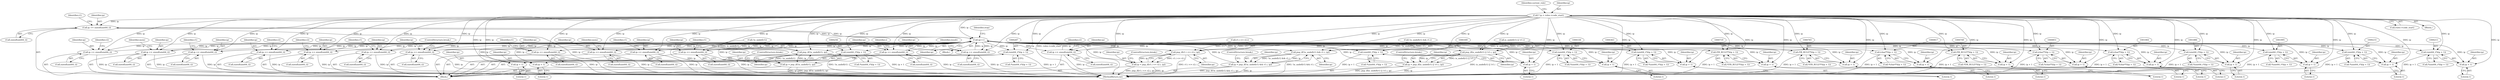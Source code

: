 digraph "0_yara_053e67e3ec81cc9268ce30eaf0d6663d8639ed1e@pointer" {
"1000119" [label="(Call,* ip = rules->code_start)"];
"1000210" [label="(Call,(uint64_t*)(ip + 1))"];
"1000212" [label="(Call,ip + 1)"];
"1000215" [label="(Call,ip += sizeof(uint64_t))"];
"1002719" [label="(Call,ip++)"];
"1000232" [label="(Call,(uint64_t*)(ip + 1))"];
"1000234" [label="(Call,ip + 1)"];
"1000237" [label="(Call,ip += sizeof(uint64_t))"];
"1000255" [label="(Call,(uint64_t*)(ip + 1))"];
"1000257" [label="(Call,ip + 1)"];
"1000260" [label="(Call,ip += sizeof(uint64_t))"];
"1000286" [label="(Call,(uint64_t*)(ip + 1))"];
"1000288" [label="(Call,ip + 1)"];
"1000291" [label="(Call,ip += sizeof(uint64_t))"];
"1000308" [label="(Call,(uint64_t*)(ip + 1))"];
"1000310" [label="(Call,ip + 1)"];
"1000313" [label="(Call,ip += sizeof(uint64_t))"];
"1000335" [label="(Call,(uint64_t*)(ip + 1))"];
"1000337" [label="(Call,ip + 1)"];
"1000340" [label="(Call,ip += sizeof(uint64_t))"];
"1000362" [label="(Call,(uint64_t*)(ip + 1))"];
"1000364" [label="(Call,ip + 1)"];
"1000367" [label="(Call,ip += sizeof(uint64_t))"];
"1000400" [label="(Call,jmp_if(!is_undef(r1), ip))"];
"1000398" [label="(Call,ip = jmp_if(!is_undef(r1), ip))"];
"1000417" [label="(Call,jmp_if(r1.i <= r2.i, ip))"];
"1000415" [label="(Call,ip = jmp_if(r1.i <= r2.i, ip))"];
"1000434" [label="(Call,jmp_if(!is_undef(r1) && r1.i, ip))"];
"1000432" [label="(Call,ip = jmp_if(!is_undef(r1) && r1.i, ip))"];
"1000451" [label="(Call,jmp_if(is_undef(r1) || !r1.i, ip))"];
"1000449" [label="(Call,ip = jmp_if(is_undef(r1) || !r1.i, ip))"];
"1000718" [label="(Call,(YR_RULE**)(ip + 1))"];
"1000720" [label="(Call,ip + 1)"];
"1000723" [label="(Call,ip += sizeof(uint64_t))"];
"1000748" [label="(Call,(YR_RULE**)(ip + 1))"];
"1000750" [label="(Call,ip + 1)"];
"1000753" [label="(Call,ip += sizeof(uint64_t))"];
"1000764" [label="(Call,(YR_RULE**)(ip + 1))"];
"1000766" [label="(Call,ip + 1)"];
"1000769" [label="(Call,ip += sizeof(uint64_t))"];
"1000816" [label="(Call,(char**)(ip + 1))"];
"1000818" [label="(Call,ip + 1)"];
"1000821" [label="(Call,ip += sizeof(uint64_t))"];
"1000850" [label="(Call,(char**)(ip + 1))"];
"1000852" [label="(Call,ip + 1)"];
"1000855" [label="(Call,ip += sizeof(uint64_t))"];
"1001063" [label="(Call,(char**)(ip + 1))"];
"1001065" [label="(Call,ip + 1)"];
"1001068" [label="(Call,ip += sizeof(uint64_t))"];
"1001885" [label="(Call,(uint64_t*)(ip + 1))"];
"1001887" [label="(Call,ip + 1)"];
"1001890" [label="(Call,ip += sizeof(uint64_t))"];
"1001994" [label="(Call,(uint64_t*)(ip + 1))"];
"1001996" [label="(Call,ip + 1)"];
"1001999" [label="(Call,ip += sizeof(uint64_t))"];
"1001997" [label="(Identifier,ip)"];
"1000217" [label="(Call,sizeof(uint64_t))"];
"1000315" [label="(Call,sizeof(uint64_t))"];
"1000369" [label="(Call,sizeof(uint64_t))"];
"1001068" [label="(Call,ip += sizeof(uint64_t))"];
"1000345" [label="(Identifier,r2)"];
"1000767" [label="(Identifier,ip)"];
"1000293" [label="(Call,sizeof(uint64_t))"];
"1001891" [label="(Identifier,ip)"];
"1000307" [label="(Call,*(uint64_t*)(ip + 1))"];
"1000819" [label="(Identifier,ip)"];
"1001070" [label="(Call,sizeof(uint64_t))"];
"1000259" [label="(Literal,1)"];
"1001994" [label="(Call,(uint64_t*)(ip + 1))"];
"1000770" [label="(Identifier,ip)"];
"1000334" [label="(Call,*(uint64_t*)(ip + 1))"];
"1000404" [label="(Identifier,ip)"];
"1001067" [label="(Literal,1)"];
"1000131" [label="(Identifier,current_rule)"];
"1000425" [label="(Identifier,ip)"];
"1000290" [label="(Literal,1)"];
"1000291" [label="(Call,ip += sizeof(uint64_t))"];
"1001993" [label="(Call,*(uint64_t*)(ip + 1))"];
"1000718" [label="(Call,(YR_RULE**)(ip + 1))"];
"1002719" [label="(Call,ip++)"];
"1000852" [label="(Call,ip + 1)"];
"1002001" [label="(Call,sizeof(uint64_t))"];
"1000723" [label="(Call,ip += sizeof(uint64_t))"];
"1000368" [label="(Identifier,ip)"];
"1000254" [label="(Call,*(uint64_t*)(ip + 1))"];
"1000751" [label="(Identifier,ip)"];
"1000856" [label="(Identifier,ip)"];
"1000860" [label="(Identifier,r1)"];
"1000451" [label="(Call,jmp_if(is_undef(r1) || !r1.i, ip))"];
"1000401" [label="(Call,!is_undef(r1))"];
"1000815" [label="(Call,*(char**)(ip + 1))"];
"1000361" [label="(Call,*(uint64_t*)(ip + 1))"];
"1002720" [label="(Identifier,ip)"];
"1000236" [label="(Literal,1)"];
"1000747" [label="(Call,*(YR_RULE**)(ip + 1))"];
"1000367" [label="(Call,ip += sizeof(uint64_t))"];
"1000342" [label="(Call,sizeof(uint64_t))"];
"1000717" [label="(Call,*(YR_RULE**)(ip + 1))"];
"1000432" [label="(Call,ip = jmp_if(!is_undef(r1) && r1.i, ip))"];
"1000120" [label="(Identifier,ip)"];
"1000768" [label="(Literal,1)"];
"1000433" [label="(Identifier,ip)"];
"1000366" [label="(Literal,1)"];
"1002727" [label="(MethodReturn,int)"];
"1000187" [label="(Identifier,stop)"];
"1001895" [label="(Identifier,result)"];
"1000823" [label="(Call,sizeof(uint64_t))"];
"1000754" [label="(Identifier,ip)"];
"1000285" [label="(Call,*(uint64_t*)(ip + 1))"];
"1000288" [label="(Call,ip + 1)"];
"1000337" [label="(Call,ip + 1)"];
"1000854" [label="(Literal,1)"];
"1000232" [label="(Call,(uint64_t*)(ip + 1))"];
"1000238" [label="(Identifier,ip)"];
"1000827" [label="(Identifier,r1)"];
"1000341" [label="(Identifier,ip)"];
"1001887" [label="(Call,ip + 1)"];
"1000729" [label="(Identifier,r1)"];
"1000755" [label="(Call,sizeof(uint64_t))"];
"1001066" [label="(Identifier,ip)"];
"1000255" [label="(Call,(uint64_t*)(ip + 1))"];
"1000121" [label="(Call,rules->code_start)"];
"1001889" [label="(Literal,1)"];
"1000821" [label="(Call,ip += sizeof(uint64_t))"];
"1000400" [label="(Call,jmp_if(!is_undef(r1), ip))"];
"1001884" [label="(Call,*(uint64_t*)(ip + 1))"];
"1000850" [label="(Call,(char**)(ip + 1))"];
"1001065" [label="(Call,ip + 1)"];
"1001998" [label="(Literal,1)"];
"1000417" [label="(Call,jmp_if(r1.i <= r2.i, ip))"];
"1000415" [label="(Call,ip = jmp_if(r1.i <= r2.i, ip))"];
"1000314" [label="(Identifier,ip)"];
"1000753" [label="(Call,ip += sizeof(uint64_t))"];
"1000188" [label="(Block,)"];
"1000820" [label="(Literal,1)"];
"1000339" [label="(Literal,1)"];
"1000857" [label="(Call,sizeof(uint64_t))"];
"1000763" [label="(Call,*(YR_RULE**)(ip + 1))"];
"1000372" [label="(Identifier,r2)"];
"1000818" [label="(Call,ip + 1)"];
"1000443" [label="(ControlStructure,break;)"];
"1000234" [label="(Call,ip + 1)"];
"1000721" [label="(Identifier,ip)"];
"1000416" [label="(Identifier,ip)"];
"1000119" [label="(Call,* ip = rules->code_start)"];
"1000362" [label="(Call,(uint64_t*)(ip + 1))"];
"1002004" [label="(Identifier,r2)"];
"1000853" [label="(Identifier,ip)"];
"1001885" [label="(Call,(uint64_t*)(ip + 1))"];
"1001073" [label="(Identifier,i)"];
"1000748" [label="(Call,(YR_RULE**)(ip + 1))"];
"1001996" [label="(Call,ip + 1)"];
"1000237" [label="(Call,ip += sizeof(uint64_t))"];
"1000192" [label="(Block,)"];
"1000855" [label="(Call,ip += sizeof(uint64_t))"];
"1001062" [label="(Call,*(char**)(ip + 1))"];
"1000750" [label="(Call,ip + 1)"];
"1000257" [label="(Call,ip + 1)"];
"1000816" [label="(Call,(char**)(ip + 1))"];
"1000265" [label="(Identifier,r2)"];
"1000209" [label="(Call,*(uint64_t*)(ip + 1))"];
"1000235" [label="(Identifier,ip)"];
"1001063" [label="(Call,(char**)(ip + 1))"];
"1000262" [label="(Call,sizeof(uint64_t))"];
"1001892" [label="(Call,sizeof(uint64_t))"];
"1000243" [label="(Identifier,mem)"];
"1000335" [label="(Call,(uint64_t*)(ip + 1))"];
"1000449" [label="(Call,ip = jmp_if(is_undef(r1) || !r1.i, ip))"];
"1000849" [label="(Call,*(char**)(ip + 1))"];
"1000752" [label="(Literal,1)"];
"1000215" [label="(Call,ip += sizeof(uint64_t))"];
"1000777" [label="(Identifier,r1)"];
"1000319" [label="(Identifier,r1)"];
"1000231" [label="(Call,*(uint64_t*)(ip + 1))"];
"1000286" [label="(Call,(uint64_t*)(ip + 1))"];
"1000338" [label="(Identifier,ip)"];
"1000210" [label="(Call,(uint64_t*)(ip + 1))"];
"1000297" [label="(Identifier,mem)"];
"1000214" [label="(Literal,1)"];
"1000312" [label="(Literal,1)"];
"1000769" [label="(Call,ip += sizeof(uint64_t))"];
"1000434" [label="(Call,jmp_if(!is_undef(r1) && r1.i, ip))"];
"1000459" [label="(Identifier,ip)"];
"1000220" [label="(Identifier,r1)"];
"1001890" [label="(Call,ip += sizeof(uint64_t))"];
"1000260" [label="(Call,ip += sizeof(uint64_t))"];
"1000399" [label="(Identifier,ip)"];
"1000822" [label="(Identifier,ip)"];
"1000261" [label="(Identifier,ip)"];
"1000112" [label="(Block,)"];
"1000340" [label="(Call,ip += sizeof(uint64_t))"];
"1000450" [label="(Identifier,ip)"];
"1000764" [label="(Call,(YR_RULE**)(ip + 1))"];
"1000365" [label="(Identifier,ip)"];
"1001999" [label="(Call,ip += sizeof(uint64_t))"];
"1001888" [label="(Identifier,ip)"];
"1000426" [label="(ControlStructure,break;)"];
"1000216" [label="(Identifier,ip)"];
"1000364" [label="(Call,ip + 1)"];
"1000398" [label="(Call,ip = jmp_if(!is_undef(r1), ip))"];
"1000311" [label="(Identifier,ip)"];
"1000757" [label="(ControlStructure,break;)"];
"1000239" [label="(Call,sizeof(uint64_t))"];
"1000720" [label="(Call,ip + 1)"];
"1000452" [label="(Call,is_undef(r1) || !r1.i)"];
"1000213" [label="(Identifier,ip)"];
"1000313" [label="(Call,ip += sizeof(uint64_t))"];
"1000405" [label="(ControlStructure,break;)"];
"1000308" [label="(Call,(uint64_t*)(ip + 1))"];
"1000435" [label="(Call,!is_undef(r1) && r1.i)"];
"1000442" [label="(Identifier,ip)"];
"1000289" [label="(Identifier,ip)"];
"1000725" [label="(Call,sizeof(uint64_t))"];
"1000258" [label="(Identifier,ip)"];
"1000724" [label="(Identifier,ip)"];
"1000212" [label="(Call,ip + 1)"];
"1000292" [label="(Identifier,ip)"];
"1000460" [label="(ControlStructure,break;)"];
"1000310" [label="(Call,ip + 1)"];
"1000766" [label="(Call,ip + 1)"];
"1002000" [label="(Identifier,ip)"];
"1001069" [label="(Identifier,ip)"];
"1000722" [label="(Literal,1)"];
"1000771" [label="(Call,sizeof(uint64_t))"];
"1000418" [label="(Call,r1.i <= r2.i)"];
"1000119" -> "1000112"  [label="AST: "];
"1000119" -> "1000121"  [label="CFG: "];
"1000120" -> "1000119"  [label="AST: "];
"1000121" -> "1000119"  [label="AST: "];
"1000131" -> "1000119"  [label="CFG: "];
"1000119" -> "1002727"  [label="DDG: rules->code_start"];
"1000119" -> "1002727"  [label="DDG: ip"];
"1000119" -> "1000210"  [label="DDG: ip"];
"1000119" -> "1000212"  [label="DDG: ip"];
"1000119" -> "1000215"  [label="DDG: ip"];
"1000119" -> "1000232"  [label="DDG: ip"];
"1000119" -> "1000234"  [label="DDG: ip"];
"1000119" -> "1000237"  [label="DDG: ip"];
"1000119" -> "1000255"  [label="DDG: ip"];
"1000119" -> "1000257"  [label="DDG: ip"];
"1000119" -> "1000260"  [label="DDG: ip"];
"1000119" -> "1000286"  [label="DDG: ip"];
"1000119" -> "1000288"  [label="DDG: ip"];
"1000119" -> "1000291"  [label="DDG: ip"];
"1000119" -> "1000308"  [label="DDG: ip"];
"1000119" -> "1000310"  [label="DDG: ip"];
"1000119" -> "1000313"  [label="DDG: ip"];
"1000119" -> "1000335"  [label="DDG: ip"];
"1000119" -> "1000337"  [label="DDG: ip"];
"1000119" -> "1000340"  [label="DDG: ip"];
"1000119" -> "1000362"  [label="DDG: ip"];
"1000119" -> "1000364"  [label="DDG: ip"];
"1000119" -> "1000367"  [label="DDG: ip"];
"1000119" -> "1000400"  [label="DDG: ip"];
"1000119" -> "1000417"  [label="DDG: ip"];
"1000119" -> "1000434"  [label="DDG: ip"];
"1000119" -> "1000451"  [label="DDG: ip"];
"1000119" -> "1000718"  [label="DDG: ip"];
"1000119" -> "1000720"  [label="DDG: ip"];
"1000119" -> "1000723"  [label="DDG: ip"];
"1000119" -> "1000748"  [label="DDG: ip"];
"1000119" -> "1000750"  [label="DDG: ip"];
"1000119" -> "1000753"  [label="DDG: ip"];
"1000119" -> "1000764"  [label="DDG: ip"];
"1000119" -> "1000766"  [label="DDG: ip"];
"1000119" -> "1000769"  [label="DDG: ip"];
"1000119" -> "1000816"  [label="DDG: ip"];
"1000119" -> "1000818"  [label="DDG: ip"];
"1000119" -> "1000821"  [label="DDG: ip"];
"1000119" -> "1000850"  [label="DDG: ip"];
"1000119" -> "1000852"  [label="DDG: ip"];
"1000119" -> "1000855"  [label="DDG: ip"];
"1000119" -> "1001063"  [label="DDG: ip"];
"1000119" -> "1001065"  [label="DDG: ip"];
"1000119" -> "1001068"  [label="DDG: ip"];
"1000119" -> "1001885"  [label="DDG: ip"];
"1000119" -> "1001887"  [label="DDG: ip"];
"1000119" -> "1001890"  [label="DDG: ip"];
"1000119" -> "1001994"  [label="DDG: ip"];
"1000119" -> "1001996"  [label="DDG: ip"];
"1000119" -> "1001999"  [label="DDG: ip"];
"1000119" -> "1002719"  [label="DDG: ip"];
"1000210" -> "1000209"  [label="AST: "];
"1000210" -> "1000212"  [label="CFG: "];
"1000211" -> "1000210"  [label="AST: "];
"1000212" -> "1000210"  [label="AST: "];
"1000209" -> "1000210"  [label="CFG: "];
"1000210" -> "1002727"  [label="DDG: ip + 1"];
"1002719" -> "1000210"  [label="DDG: ip"];
"1000212" -> "1000214"  [label="CFG: "];
"1000213" -> "1000212"  [label="AST: "];
"1000214" -> "1000212"  [label="AST: "];
"1002719" -> "1000212"  [label="DDG: ip"];
"1000215" -> "1000192"  [label="AST: "];
"1000215" -> "1000217"  [label="CFG: "];
"1000216" -> "1000215"  [label="AST: "];
"1000217" -> "1000215"  [label="AST: "];
"1000220" -> "1000215"  [label="CFG: "];
"1000215" -> "1002727"  [label="DDG: ip"];
"1002719" -> "1000215"  [label="DDG: ip"];
"1000215" -> "1002719"  [label="DDG: ip"];
"1002719" -> "1000188"  [label="AST: "];
"1002719" -> "1002720"  [label="CFG: "];
"1002720" -> "1002719"  [label="AST: "];
"1000187" -> "1002719"  [label="CFG: "];
"1002719" -> "1002727"  [label="DDG: ip"];
"1002719" -> "1000232"  [label="DDG: ip"];
"1002719" -> "1000234"  [label="DDG: ip"];
"1002719" -> "1000237"  [label="DDG: ip"];
"1002719" -> "1000255"  [label="DDG: ip"];
"1002719" -> "1000257"  [label="DDG: ip"];
"1002719" -> "1000260"  [label="DDG: ip"];
"1002719" -> "1000286"  [label="DDG: ip"];
"1002719" -> "1000288"  [label="DDG: ip"];
"1002719" -> "1000291"  [label="DDG: ip"];
"1002719" -> "1000308"  [label="DDG: ip"];
"1002719" -> "1000310"  [label="DDG: ip"];
"1002719" -> "1000313"  [label="DDG: ip"];
"1002719" -> "1000335"  [label="DDG: ip"];
"1002719" -> "1000337"  [label="DDG: ip"];
"1002719" -> "1000340"  [label="DDG: ip"];
"1002719" -> "1000362"  [label="DDG: ip"];
"1002719" -> "1000364"  [label="DDG: ip"];
"1002719" -> "1000367"  [label="DDG: ip"];
"1002719" -> "1000400"  [label="DDG: ip"];
"1002719" -> "1000417"  [label="DDG: ip"];
"1002719" -> "1000434"  [label="DDG: ip"];
"1002719" -> "1000451"  [label="DDG: ip"];
"1002719" -> "1000718"  [label="DDG: ip"];
"1002719" -> "1000720"  [label="DDG: ip"];
"1002719" -> "1000723"  [label="DDG: ip"];
"1002719" -> "1000748"  [label="DDG: ip"];
"1002719" -> "1000750"  [label="DDG: ip"];
"1002719" -> "1000753"  [label="DDG: ip"];
"1002719" -> "1000764"  [label="DDG: ip"];
"1002719" -> "1000766"  [label="DDG: ip"];
"1002719" -> "1000769"  [label="DDG: ip"];
"1002719" -> "1000816"  [label="DDG: ip"];
"1002719" -> "1000818"  [label="DDG: ip"];
"1002719" -> "1000821"  [label="DDG: ip"];
"1002719" -> "1000850"  [label="DDG: ip"];
"1002719" -> "1000852"  [label="DDG: ip"];
"1002719" -> "1000855"  [label="DDG: ip"];
"1002719" -> "1001063"  [label="DDG: ip"];
"1002719" -> "1001065"  [label="DDG: ip"];
"1002719" -> "1001068"  [label="DDG: ip"];
"1002719" -> "1001885"  [label="DDG: ip"];
"1002719" -> "1001887"  [label="DDG: ip"];
"1002719" -> "1001890"  [label="DDG: ip"];
"1002719" -> "1001994"  [label="DDG: ip"];
"1002719" -> "1001996"  [label="DDG: ip"];
"1002719" -> "1001999"  [label="DDG: ip"];
"1000753" -> "1002719"  [label="DDG: ip"];
"1000723" -> "1002719"  [label="DDG: ip"];
"1000291" -> "1002719"  [label="DDG: ip"];
"1000237" -> "1002719"  [label="DDG: ip"];
"1000367" -> "1002719"  [label="DDG: ip"];
"1000449" -> "1002719"  [label="DDG: ip"];
"1000769" -> "1002719"  [label="DDG: ip"];
"1001890" -> "1002719"  [label="DDG: ip"];
"1000821" -> "1002719"  [label="DDG: ip"];
"1000260" -> "1002719"  [label="DDG: ip"];
"1000313" -> "1002719"  [label="DDG: ip"];
"1000340" -> "1002719"  [label="DDG: ip"];
"1000398" -> "1002719"  [label="DDG: ip"];
"1000415" -> "1002719"  [label="DDG: ip"];
"1000432" -> "1002719"  [label="DDG: ip"];
"1001068" -> "1002719"  [label="DDG: ip"];
"1001999" -> "1002719"  [label="DDG: ip"];
"1000855" -> "1002719"  [label="DDG: ip"];
"1000232" -> "1000231"  [label="AST: "];
"1000232" -> "1000234"  [label="CFG: "];
"1000233" -> "1000232"  [label="AST: "];
"1000234" -> "1000232"  [label="AST: "];
"1000231" -> "1000232"  [label="CFG: "];
"1000232" -> "1002727"  [label="DDG: ip + 1"];
"1000234" -> "1000236"  [label="CFG: "];
"1000235" -> "1000234"  [label="AST: "];
"1000236" -> "1000234"  [label="AST: "];
"1000237" -> "1000192"  [label="AST: "];
"1000237" -> "1000239"  [label="CFG: "];
"1000238" -> "1000237"  [label="AST: "];
"1000239" -> "1000237"  [label="AST: "];
"1000243" -> "1000237"  [label="CFG: "];
"1000237" -> "1002727"  [label="DDG: ip"];
"1000255" -> "1000254"  [label="AST: "];
"1000255" -> "1000257"  [label="CFG: "];
"1000256" -> "1000255"  [label="AST: "];
"1000257" -> "1000255"  [label="AST: "];
"1000254" -> "1000255"  [label="CFG: "];
"1000255" -> "1002727"  [label="DDG: ip + 1"];
"1000257" -> "1000259"  [label="CFG: "];
"1000258" -> "1000257"  [label="AST: "];
"1000259" -> "1000257"  [label="AST: "];
"1000260" -> "1000192"  [label="AST: "];
"1000260" -> "1000262"  [label="CFG: "];
"1000261" -> "1000260"  [label="AST: "];
"1000262" -> "1000260"  [label="AST: "];
"1000265" -> "1000260"  [label="CFG: "];
"1000260" -> "1002727"  [label="DDG: ip"];
"1000286" -> "1000285"  [label="AST: "];
"1000286" -> "1000288"  [label="CFG: "];
"1000287" -> "1000286"  [label="AST: "];
"1000288" -> "1000286"  [label="AST: "];
"1000285" -> "1000286"  [label="CFG: "];
"1000286" -> "1002727"  [label="DDG: ip + 1"];
"1000288" -> "1000290"  [label="CFG: "];
"1000289" -> "1000288"  [label="AST: "];
"1000290" -> "1000288"  [label="AST: "];
"1000291" -> "1000192"  [label="AST: "];
"1000291" -> "1000293"  [label="CFG: "];
"1000292" -> "1000291"  [label="AST: "];
"1000293" -> "1000291"  [label="AST: "];
"1000297" -> "1000291"  [label="CFG: "];
"1000291" -> "1002727"  [label="DDG: ip"];
"1000308" -> "1000307"  [label="AST: "];
"1000308" -> "1000310"  [label="CFG: "];
"1000309" -> "1000308"  [label="AST: "];
"1000310" -> "1000308"  [label="AST: "];
"1000307" -> "1000308"  [label="CFG: "];
"1000308" -> "1002727"  [label="DDG: ip + 1"];
"1000310" -> "1000312"  [label="CFG: "];
"1000311" -> "1000310"  [label="AST: "];
"1000312" -> "1000310"  [label="AST: "];
"1000313" -> "1000192"  [label="AST: "];
"1000313" -> "1000315"  [label="CFG: "];
"1000314" -> "1000313"  [label="AST: "];
"1000315" -> "1000313"  [label="AST: "];
"1000319" -> "1000313"  [label="CFG: "];
"1000313" -> "1002727"  [label="DDG: ip"];
"1000335" -> "1000334"  [label="AST: "];
"1000335" -> "1000337"  [label="CFG: "];
"1000336" -> "1000335"  [label="AST: "];
"1000337" -> "1000335"  [label="AST: "];
"1000334" -> "1000335"  [label="CFG: "];
"1000335" -> "1002727"  [label="DDG: ip + 1"];
"1000337" -> "1000339"  [label="CFG: "];
"1000338" -> "1000337"  [label="AST: "];
"1000339" -> "1000337"  [label="AST: "];
"1000340" -> "1000192"  [label="AST: "];
"1000340" -> "1000342"  [label="CFG: "];
"1000341" -> "1000340"  [label="AST: "];
"1000342" -> "1000340"  [label="AST: "];
"1000345" -> "1000340"  [label="CFG: "];
"1000340" -> "1002727"  [label="DDG: ip"];
"1000362" -> "1000361"  [label="AST: "];
"1000362" -> "1000364"  [label="CFG: "];
"1000363" -> "1000362"  [label="AST: "];
"1000364" -> "1000362"  [label="AST: "];
"1000361" -> "1000362"  [label="CFG: "];
"1000362" -> "1002727"  [label="DDG: ip + 1"];
"1000364" -> "1000366"  [label="CFG: "];
"1000365" -> "1000364"  [label="AST: "];
"1000366" -> "1000364"  [label="AST: "];
"1000367" -> "1000192"  [label="AST: "];
"1000367" -> "1000369"  [label="CFG: "];
"1000368" -> "1000367"  [label="AST: "];
"1000369" -> "1000367"  [label="AST: "];
"1000372" -> "1000367"  [label="CFG: "];
"1000367" -> "1002727"  [label="DDG: ip"];
"1000400" -> "1000398"  [label="AST: "];
"1000400" -> "1000404"  [label="CFG: "];
"1000401" -> "1000400"  [label="AST: "];
"1000404" -> "1000400"  [label="AST: "];
"1000398" -> "1000400"  [label="CFG: "];
"1000400" -> "1002727"  [label="DDG: !is_undef(r1)"];
"1000400" -> "1000398"  [label="DDG: !is_undef(r1)"];
"1000400" -> "1000398"  [label="DDG: ip"];
"1000401" -> "1000400"  [label="DDG: is_undef(r1)"];
"1000398" -> "1000192"  [label="AST: "];
"1000399" -> "1000398"  [label="AST: "];
"1000405" -> "1000398"  [label="CFG: "];
"1000398" -> "1002727"  [label="DDG: jmp_if(!is_undef(r1), ip)"];
"1000398" -> "1002727"  [label="DDG: ip"];
"1000417" -> "1000415"  [label="AST: "];
"1000417" -> "1000425"  [label="CFG: "];
"1000418" -> "1000417"  [label="AST: "];
"1000425" -> "1000417"  [label="AST: "];
"1000415" -> "1000417"  [label="CFG: "];
"1000417" -> "1002727"  [label="DDG: r1.i <= r2.i"];
"1000417" -> "1000415"  [label="DDG: r1.i <= r2.i"];
"1000417" -> "1000415"  [label="DDG: ip"];
"1000418" -> "1000417"  [label="DDG: r1.i"];
"1000418" -> "1000417"  [label="DDG: r2.i"];
"1000415" -> "1000192"  [label="AST: "];
"1000416" -> "1000415"  [label="AST: "];
"1000426" -> "1000415"  [label="CFG: "];
"1000415" -> "1002727"  [label="DDG: ip"];
"1000415" -> "1002727"  [label="DDG: jmp_if(r1.i <= r2.i, ip)"];
"1000434" -> "1000432"  [label="AST: "];
"1000434" -> "1000442"  [label="CFG: "];
"1000435" -> "1000434"  [label="AST: "];
"1000442" -> "1000434"  [label="AST: "];
"1000432" -> "1000434"  [label="CFG: "];
"1000434" -> "1002727"  [label="DDG: !is_undef(r1) && r1.i"];
"1000434" -> "1000432"  [label="DDG: !is_undef(r1) && r1.i"];
"1000434" -> "1000432"  [label="DDG: ip"];
"1000435" -> "1000434"  [label="DDG: !is_undef(r1)"];
"1000435" -> "1000434"  [label="DDG: r1.i"];
"1000432" -> "1000192"  [label="AST: "];
"1000433" -> "1000432"  [label="AST: "];
"1000443" -> "1000432"  [label="CFG: "];
"1000432" -> "1002727"  [label="DDG: jmp_if(!is_undef(r1) && r1.i, ip)"];
"1000432" -> "1002727"  [label="DDG: ip"];
"1000451" -> "1000449"  [label="AST: "];
"1000451" -> "1000459"  [label="CFG: "];
"1000452" -> "1000451"  [label="AST: "];
"1000459" -> "1000451"  [label="AST: "];
"1000449" -> "1000451"  [label="CFG: "];
"1000451" -> "1002727"  [label="DDG: is_undef(r1) || !r1.i"];
"1000451" -> "1000449"  [label="DDG: is_undef(r1) || !r1.i"];
"1000451" -> "1000449"  [label="DDG: ip"];
"1000452" -> "1000451"  [label="DDG: is_undef(r1)"];
"1000452" -> "1000451"  [label="DDG: !r1.i"];
"1000449" -> "1000192"  [label="AST: "];
"1000450" -> "1000449"  [label="AST: "];
"1000460" -> "1000449"  [label="CFG: "];
"1000449" -> "1002727"  [label="DDG: ip"];
"1000449" -> "1002727"  [label="DDG: jmp_if(is_undef(r1) || !r1.i, ip)"];
"1000718" -> "1000717"  [label="AST: "];
"1000718" -> "1000720"  [label="CFG: "];
"1000719" -> "1000718"  [label="AST: "];
"1000720" -> "1000718"  [label="AST: "];
"1000717" -> "1000718"  [label="CFG: "];
"1000718" -> "1002727"  [label="DDG: ip + 1"];
"1000720" -> "1000722"  [label="CFG: "];
"1000721" -> "1000720"  [label="AST: "];
"1000722" -> "1000720"  [label="AST: "];
"1000723" -> "1000192"  [label="AST: "];
"1000723" -> "1000725"  [label="CFG: "];
"1000724" -> "1000723"  [label="AST: "];
"1000725" -> "1000723"  [label="AST: "];
"1000729" -> "1000723"  [label="CFG: "];
"1000723" -> "1002727"  [label="DDG: ip"];
"1000748" -> "1000747"  [label="AST: "];
"1000748" -> "1000750"  [label="CFG: "];
"1000749" -> "1000748"  [label="AST: "];
"1000750" -> "1000748"  [label="AST: "];
"1000747" -> "1000748"  [label="CFG: "];
"1000748" -> "1002727"  [label="DDG: ip + 1"];
"1000750" -> "1000752"  [label="CFG: "];
"1000751" -> "1000750"  [label="AST: "];
"1000752" -> "1000750"  [label="AST: "];
"1000753" -> "1000192"  [label="AST: "];
"1000753" -> "1000755"  [label="CFG: "];
"1000754" -> "1000753"  [label="AST: "];
"1000755" -> "1000753"  [label="AST: "];
"1000757" -> "1000753"  [label="CFG: "];
"1000753" -> "1002727"  [label="DDG: ip"];
"1000764" -> "1000763"  [label="AST: "];
"1000764" -> "1000766"  [label="CFG: "];
"1000765" -> "1000764"  [label="AST: "];
"1000766" -> "1000764"  [label="AST: "];
"1000763" -> "1000764"  [label="CFG: "];
"1000764" -> "1002727"  [label="DDG: ip + 1"];
"1000766" -> "1000768"  [label="CFG: "];
"1000767" -> "1000766"  [label="AST: "];
"1000768" -> "1000766"  [label="AST: "];
"1000769" -> "1000192"  [label="AST: "];
"1000769" -> "1000771"  [label="CFG: "];
"1000770" -> "1000769"  [label="AST: "];
"1000771" -> "1000769"  [label="AST: "];
"1000777" -> "1000769"  [label="CFG: "];
"1000769" -> "1002727"  [label="DDG: ip"];
"1000816" -> "1000815"  [label="AST: "];
"1000816" -> "1000818"  [label="CFG: "];
"1000817" -> "1000816"  [label="AST: "];
"1000818" -> "1000816"  [label="AST: "];
"1000815" -> "1000816"  [label="CFG: "];
"1000816" -> "1002727"  [label="DDG: ip + 1"];
"1000818" -> "1000820"  [label="CFG: "];
"1000819" -> "1000818"  [label="AST: "];
"1000820" -> "1000818"  [label="AST: "];
"1000821" -> "1000192"  [label="AST: "];
"1000821" -> "1000823"  [label="CFG: "];
"1000822" -> "1000821"  [label="AST: "];
"1000823" -> "1000821"  [label="AST: "];
"1000827" -> "1000821"  [label="CFG: "];
"1000821" -> "1002727"  [label="DDG: ip"];
"1000850" -> "1000849"  [label="AST: "];
"1000850" -> "1000852"  [label="CFG: "];
"1000851" -> "1000850"  [label="AST: "];
"1000852" -> "1000850"  [label="AST: "];
"1000849" -> "1000850"  [label="CFG: "];
"1000850" -> "1002727"  [label="DDG: ip + 1"];
"1000852" -> "1000854"  [label="CFG: "];
"1000853" -> "1000852"  [label="AST: "];
"1000854" -> "1000852"  [label="AST: "];
"1000855" -> "1000192"  [label="AST: "];
"1000855" -> "1000857"  [label="CFG: "];
"1000856" -> "1000855"  [label="AST: "];
"1000857" -> "1000855"  [label="AST: "];
"1000860" -> "1000855"  [label="CFG: "];
"1000855" -> "1002727"  [label="DDG: ip"];
"1001063" -> "1001062"  [label="AST: "];
"1001063" -> "1001065"  [label="CFG: "];
"1001064" -> "1001063"  [label="AST: "];
"1001065" -> "1001063"  [label="AST: "];
"1001062" -> "1001063"  [label="CFG: "];
"1001063" -> "1002727"  [label="DDG: ip + 1"];
"1001065" -> "1001067"  [label="CFG: "];
"1001066" -> "1001065"  [label="AST: "];
"1001067" -> "1001065"  [label="AST: "];
"1001068" -> "1000192"  [label="AST: "];
"1001068" -> "1001070"  [label="CFG: "];
"1001069" -> "1001068"  [label="AST: "];
"1001070" -> "1001068"  [label="AST: "];
"1001073" -> "1001068"  [label="CFG: "];
"1001068" -> "1002727"  [label="DDG: ip"];
"1001885" -> "1001884"  [label="AST: "];
"1001885" -> "1001887"  [label="CFG: "];
"1001886" -> "1001885"  [label="AST: "];
"1001887" -> "1001885"  [label="AST: "];
"1001884" -> "1001885"  [label="CFG: "];
"1001885" -> "1002727"  [label="DDG: ip + 1"];
"1001887" -> "1001889"  [label="CFG: "];
"1001888" -> "1001887"  [label="AST: "];
"1001889" -> "1001887"  [label="AST: "];
"1001890" -> "1000192"  [label="AST: "];
"1001890" -> "1001892"  [label="CFG: "];
"1001891" -> "1001890"  [label="AST: "];
"1001892" -> "1001890"  [label="AST: "];
"1001895" -> "1001890"  [label="CFG: "];
"1001890" -> "1002727"  [label="DDG: ip"];
"1001994" -> "1001993"  [label="AST: "];
"1001994" -> "1001996"  [label="CFG: "];
"1001995" -> "1001994"  [label="AST: "];
"1001996" -> "1001994"  [label="AST: "];
"1001993" -> "1001994"  [label="CFG: "];
"1001994" -> "1002727"  [label="DDG: ip + 1"];
"1001996" -> "1001998"  [label="CFG: "];
"1001997" -> "1001996"  [label="AST: "];
"1001998" -> "1001996"  [label="AST: "];
"1001999" -> "1000192"  [label="AST: "];
"1001999" -> "1002001"  [label="CFG: "];
"1002000" -> "1001999"  [label="AST: "];
"1002001" -> "1001999"  [label="AST: "];
"1002004" -> "1001999"  [label="CFG: "];
"1001999" -> "1002727"  [label="DDG: ip"];
}
